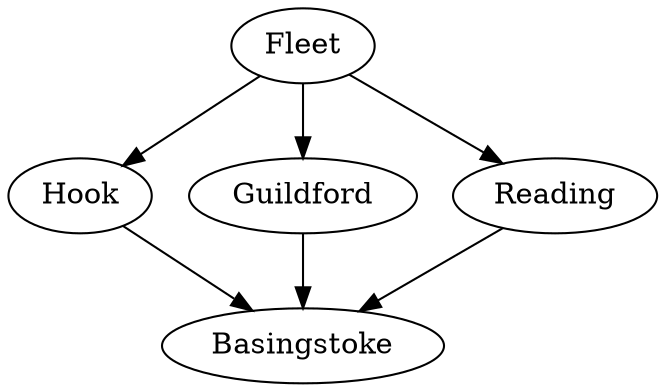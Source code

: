 strict digraph {
	Fleet
	Hook
	Basingstoke
	Guildford
	Reading

	Fleet -> Hook [length=2]
	Fleet -> Guildford [length=3]
	Hook -> Basingstoke [length=1]
	Guildford -> Basingstoke [length=1]
	Fleet -> Reading [length=4]
	Reading -> Basingstoke [length=1]
}

